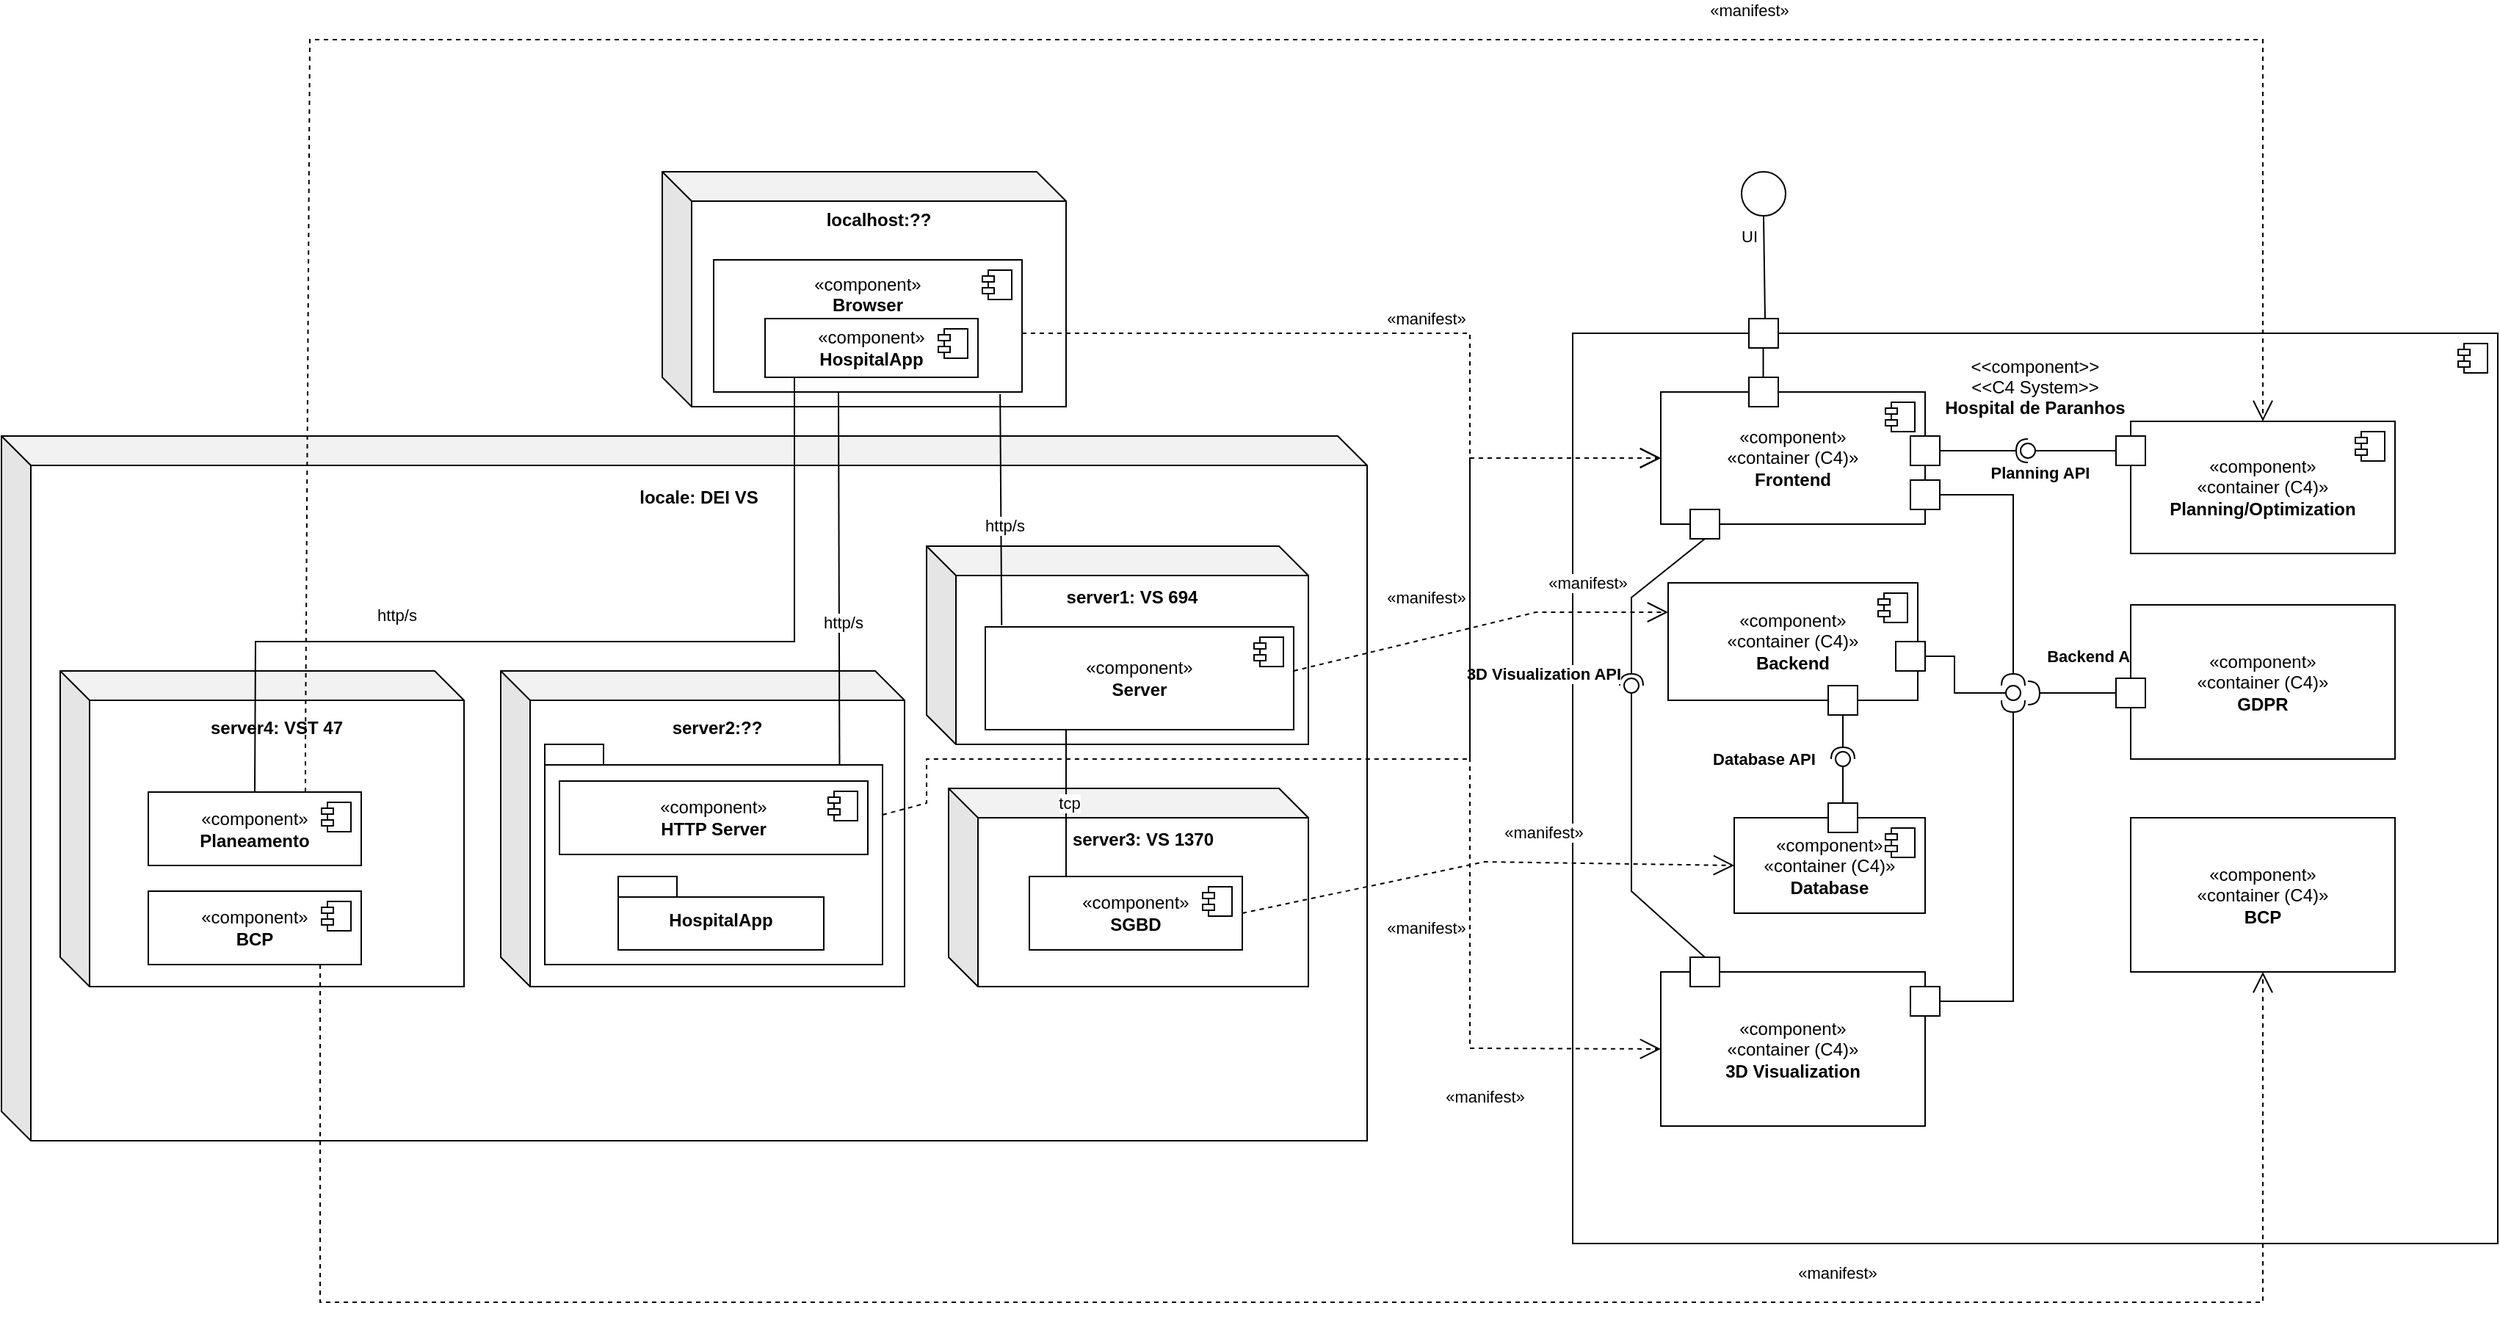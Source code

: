 <mxfile version="24.1.0" type="device">
  <diagram name="Página-1" id="HnM5bIwWVijFqjH4xQIT">
    <mxGraphModel dx="4052" dy="2742" grid="1" gridSize="10" guides="1" tooltips="1" connect="1" arrows="1" fold="1" page="1" pageScale="1" pageWidth="827" pageHeight="1169" math="0" shadow="0">
      <root>
        <mxCell id="0" />
        <mxCell id="1" parent="0" />
        <mxCell id="PLvWGhBAiXmibC5vpBiJ-1" value="&lt;b&gt;locale: DEI VS&lt;/b&gt;&lt;br&gt;&lt;div&gt;&lt;b&gt;&lt;br&gt;&lt;/b&gt;&lt;/div&gt;&lt;div&gt;&lt;b&gt;&lt;br&gt;&lt;/b&gt;&lt;/div&gt;&lt;div&gt;&lt;b&gt;&lt;br&gt;&lt;/b&gt;&lt;/div&gt;&lt;div&gt;&lt;b&gt;&lt;br&gt;&lt;/b&gt;&lt;/div&gt;&lt;div&gt;&lt;b&gt;&lt;br&gt;&lt;/b&gt;&lt;/div&gt;&lt;div&gt;&lt;b&gt;&lt;br&gt;&lt;/b&gt;&lt;/div&gt;&lt;div&gt;&lt;b&gt;&lt;br&gt;&lt;/b&gt;&lt;/div&gt;&lt;div&gt;&lt;br&gt;&lt;/div&gt;&lt;div&gt;&lt;br&gt;&lt;/div&gt;&lt;div&gt;&lt;br&gt;&lt;/div&gt;&lt;div&gt;&lt;br&gt;&lt;/div&gt;&lt;div&gt;&lt;br&gt;&lt;/div&gt;&lt;div&gt;&lt;br&gt;&lt;/div&gt;&lt;div&gt;&lt;br&gt;&lt;/div&gt;&lt;div&gt;&lt;br&gt;&lt;/div&gt;&lt;div&gt;&lt;br&gt;&lt;/div&gt;&lt;div&gt;&lt;br&gt;&lt;/div&gt;&lt;div&gt;&lt;br&gt;&lt;/div&gt;&lt;div&gt;&lt;br&gt;&lt;/div&gt;&lt;div&gt;&lt;br&gt;&lt;/div&gt;&lt;div&gt;&lt;br&gt;&lt;/div&gt;&lt;div&gt;&lt;br&gt;&lt;/div&gt;&lt;div&gt;&lt;br&gt;&lt;/div&gt;&lt;div&gt;&lt;br&gt;&lt;/div&gt;&lt;div&gt;&lt;br&gt;&lt;/div&gt;&lt;div&gt;&lt;br&gt;&lt;/div&gt;&lt;div&gt;&lt;br&gt;&lt;/div&gt;&lt;div&gt;&lt;br&gt;&lt;/div&gt;&lt;div&gt;&lt;br&gt;&lt;/div&gt;" style="shape=cube;whiteSpace=wrap;html=1;boundedLbl=1;backgroundOutline=1;darkOpacity=0.05;darkOpacity2=0.1;" vertex="1" parent="1">
          <mxGeometry x="-620" y="290" width="930" height="480" as="geometry" />
        </mxCell>
        <mxCell id="PLvWGhBAiXmibC5vpBiJ-2" value="&lt;b&gt;localhost:??&lt;/b&gt;&lt;div&gt;&lt;b&gt;&lt;br&gt;&lt;/b&gt;&lt;/div&gt;&lt;div&gt;&lt;b&gt;&lt;br&gt;&lt;/b&gt;&lt;/div&gt;&lt;div&gt;&lt;b&gt;&lt;br&gt;&lt;/b&gt;&lt;/div&gt;&lt;div&gt;&lt;b&gt;&lt;br&gt;&lt;/b&gt;&lt;/div&gt;&lt;div&gt;&lt;b&gt;&lt;br&gt;&lt;/b&gt;&lt;/div&gt;&lt;div&gt;&lt;b&gt;&lt;br&gt;&lt;/b&gt;&lt;/div&gt;&lt;div&gt;&lt;b&gt;&lt;br&gt;&lt;/b&gt;&lt;/div&gt;&lt;div&gt;&lt;br&gt;&lt;/div&gt;" style="shape=cube;whiteSpace=wrap;html=1;boundedLbl=1;backgroundOutline=1;darkOpacity=0.05;darkOpacity2=0.1;" vertex="1" parent="1">
          <mxGeometry x="-170" y="110" width="275" height="160" as="geometry" />
        </mxCell>
        <mxCell id="PLvWGhBAiXmibC5vpBiJ-3" value="«component»&lt;br&gt;&lt;b&gt;Browser&lt;/b&gt;&lt;div&gt;&lt;b&gt;&lt;br&gt;&lt;/b&gt;&lt;/div&gt;&lt;div&gt;&lt;b&gt;&lt;br&gt;&lt;/b&gt;&lt;/div&gt;&lt;div&gt;&lt;b&gt;&lt;br&gt;&lt;/b&gt;&lt;/div&gt;" style="html=1;dropTarget=0;whiteSpace=wrap;" vertex="1" parent="1">
          <mxGeometry x="-135" y="170" width="210" height="90" as="geometry" />
        </mxCell>
        <mxCell id="PLvWGhBAiXmibC5vpBiJ-4" value="" style="shape=module;jettyWidth=8;jettyHeight=4;" vertex="1" parent="PLvWGhBAiXmibC5vpBiJ-3">
          <mxGeometry x="1" width="20" height="20" relative="1" as="geometry">
            <mxPoint x="-27" y="7" as="offset" />
          </mxGeometry>
        </mxCell>
        <mxCell id="PLvWGhBAiXmibC5vpBiJ-5" value="«component»&lt;br&gt;&lt;b&gt;HospitalApp&lt;/b&gt;" style="html=1;dropTarget=0;whiteSpace=wrap;" vertex="1" parent="1">
          <mxGeometry x="-100" y="210" width="145" height="40" as="geometry" />
        </mxCell>
        <mxCell id="PLvWGhBAiXmibC5vpBiJ-6" value="" style="shape=module;jettyWidth=8;jettyHeight=4;" vertex="1" parent="PLvWGhBAiXmibC5vpBiJ-5">
          <mxGeometry x="1" width="20" height="20" relative="1" as="geometry">
            <mxPoint x="-27" y="7" as="offset" />
          </mxGeometry>
        </mxCell>
        <mxCell id="PLvWGhBAiXmibC5vpBiJ-7" value="&lt;b&gt;server2:??&lt;/b&gt;&lt;div&gt;&lt;b&gt;&lt;br&gt;&lt;/b&gt;&lt;/div&gt;&lt;div&gt;&lt;b&gt;&lt;br&gt;&lt;/b&gt;&lt;/div&gt;&lt;div&gt;&lt;b&gt;&lt;br&gt;&lt;/b&gt;&lt;/div&gt;&lt;div&gt;&lt;b&gt;&lt;br&gt;&lt;/b&gt;&lt;/div&gt;&lt;div&gt;&lt;b&gt;&lt;br&gt;&lt;/b&gt;&lt;/div&gt;&lt;div&gt;&lt;b&gt;&lt;br&gt;&lt;/b&gt;&lt;/div&gt;&lt;div&gt;&lt;b&gt;&lt;br&gt;&lt;/b&gt;&lt;/div&gt;&lt;div&gt;&lt;br&gt;&lt;/div&gt;&lt;div&gt;&lt;br&gt;&lt;/div&gt;&lt;div&gt;&lt;br&gt;&lt;/div&gt;&lt;div&gt;&lt;br&gt;&lt;/div&gt;" style="shape=cube;whiteSpace=wrap;html=1;boundedLbl=1;backgroundOutline=1;darkOpacity=0.05;darkOpacity2=0.1;" vertex="1" parent="1">
          <mxGeometry x="-280" y="450" width="275" height="215" as="geometry" />
        </mxCell>
        <mxCell id="PLvWGhBAiXmibC5vpBiJ-8" value="" style="endArrow=none;html=1;rounded=0;entryX=0.117;entryY=1.003;entryDx=0;entryDy=0;entryPerimeter=0;exitX=0.61;exitY=0.103;exitDx=0;exitDy=0;exitPerimeter=0;" edge="1" parent="1">
          <mxGeometry width="50" height="50" relative="1" as="geometry">
            <mxPoint x="-49.27" y="515.18" as="sourcePoint" />
            <mxPoint x="-50.0" y="260" as="targetPoint" />
          </mxGeometry>
        </mxCell>
        <mxCell id="PLvWGhBAiXmibC5vpBiJ-9" value="http/s" style="edgeLabel;html=1;align=center;verticalAlign=middle;resizable=0;points=[];" vertex="1" connectable="0" parent="PLvWGhBAiXmibC5vpBiJ-8">
          <mxGeometry x="-0.389" y="-2" relative="1" as="geometry">
            <mxPoint y="-20" as="offset" />
          </mxGeometry>
        </mxCell>
        <mxCell id="PLvWGhBAiXmibC5vpBiJ-10" value="&lt;b&gt;server1: VS 694&lt;/b&gt;&lt;div&gt;&lt;b&gt;&lt;br&gt;&lt;/b&gt;&lt;/div&gt;&lt;div&gt;&lt;b&gt;&lt;br&gt;&lt;/b&gt;&lt;/div&gt;&lt;div&gt;&lt;b&gt;&lt;br&gt;&lt;/b&gt;&lt;/div&gt;&lt;div&gt;&lt;b&gt;&lt;br&gt;&lt;/b&gt;&lt;/div&gt;&lt;div&gt;&lt;b&gt;&lt;br&gt;&lt;/b&gt;&lt;/div&gt;&lt;div&gt;&lt;br&gt;&lt;/div&gt;" style="shape=cube;whiteSpace=wrap;html=1;boundedLbl=1;backgroundOutline=1;darkOpacity=0.05;darkOpacity2=0.1;" vertex="1" parent="1">
          <mxGeometry x="10" y="365" width="260" height="135" as="geometry" />
        </mxCell>
        <mxCell id="PLvWGhBAiXmibC5vpBiJ-11" value="«component»&lt;br&gt;&lt;b&gt;Server&lt;/b&gt;" style="html=1;dropTarget=0;whiteSpace=wrap;" vertex="1" parent="1">
          <mxGeometry x="50" y="420" width="210" height="70" as="geometry" />
        </mxCell>
        <mxCell id="PLvWGhBAiXmibC5vpBiJ-12" value="" style="shape=module;jettyWidth=8;jettyHeight=4;" vertex="1" parent="PLvWGhBAiXmibC5vpBiJ-11">
          <mxGeometry x="1" width="20" height="20" relative="1" as="geometry">
            <mxPoint x="-27" y="7" as="offset" />
          </mxGeometry>
        </mxCell>
        <mxCell id="PLvWGhBAiXmibC5vpBiJ-13" value="" style="endArrow=none;html=1;rounded=0;entryX=0.929;entryY=1.017;entryDx=0;entryDy=0;entryPerimeter=0;exitX=0.053;exitY=-0.016;exitDx=0;exitDy=0;exitPerimeter=0;" edge="1" parent="1" source="PLvWGhBAiXmibC5vpBiJ-11" target="PLvWGhBAiXmibC5vpBiJ-3">
          <mxGeometry width="50" height="50" relative="1" as="geometry">
            <mxPoint x="60" y="365" as="sourcePoint" />
            <mxPoint x="59.5" y="305" as="targetPoint" />
          </mxGeometry>
        </mxCell>
        <mxCell id="PLvWGhBAiXmibC5vpBiJ-14" value="http/s" style="edgeLabel;html=1;align=center;verticalAlign=middle;resizable=0;points=[];" vertex="1" connectable="0" parent="PLvWGhBAiXmibC5vpBiJ-13">
          <mxGeometry x="-0.389" y="-2" relative="1" as="geometry">
            <mxPoint y="-20" as="offset" />
          </mxGeometry>
        </mxCell>
        <mxCell id="PLvWGhBAiXmibC5vpBiJ-15" value="" style="shape=folder;fontStyle=1;spacingTop=10;tabWidth=40;tabHeight=14;tabPosition=left;html=1;whiteSpace=wrap;" vertex="1" parent="1">
          <mxGeometry x="-250" y="500" width="230" height="150" as="geometry" />
        </mxCell>
        <mxCell id="PLvWGhBAiXmibC5vpBiJ-16" value="&lt;b&gt;server3: VS 1370&lt;/b&gt;&lt;div&gt;&lt;b&gt;&lt;br&gt;&lt;/b&gt;&lt;/div&gt;&lt;div&gt;&lt;b&gt;&lt;br&gt;&lt;/b&gt;&lt;/div&gt;&lt;div&gt;&lt;b&gt;&lt;br&gt;&lt;/b&gt;&lt;/div&gt;&lt;div&gt;&lt;b&gt;&lt;br&gt;&lt;/b&gt;&lt;/div&gt;&lt;div&gt;&lt;b&gt;&lt;br&gt;&lt;/b&gt;&lt;/div&gt;&lt;div&gt;&lt;br&gt;&lt;/div&gt;" style="shape=cube;whiteSpace=wrap;html=1;boundedLbl=1;backgroundOutline=1;darkOpacity=0.05;darkOpacity2=0.1;" vertex="1" parent="1">
          <mxGeometry x="25" y="530" width="245" height="135" as="geometry" />
        </mxCell>
        <mxCell id="PLvWGhBAiXmibC5vpBiJ-17" value="«component»&lt;br&gt;&lt;b&gt;SGBD&lt;/b&gt;" style="html=1;dropTarget=0;whiteSpace=wrap;" vertex="1" parent="1">
          <mxGeometry x="80" y="590" width="145" height="50" as="geometry" />
        </mxCell>
        <mxCell id="PLvWGhBAiXmibC5vpBiJ-18" value="" style="shape=module;jettyWidth=8;jettyHeight=4;" vertex="1" parent="PLvWGhBAiXmibC5vpBiJ-17">
          <mxGeometry x="1" width="20" height="20" relative="1" as="geometry">
            <mxPoint x="-27" y="7" as="offset" />
          </mxGeometry>
        </mxCell>
        <mxCell id="PLvWGhBAiXmibC5vpBiJ-19" value="" style="endArrow=none;html=1;rounded=0;entryX=0.929;entryY=1.017;entryDx=0;entryDy=0;entryPerimeter=0;" edge="1" parent="1">
          <mxGeometry width="50" height="50" relative="1" as="geometry">
            <mxPoint x="105" y="590" as="sourcePoint" />
            <mxPoint x="105" y="490" as="targetPoint" />
          </mxGeometry>
        </mxCell>
        <mxCell id="PLvWGhBAiXmibC5vpBiJ-20" value="tcp" style="edgeLabel;html=1;align=center;verticalAlign=middle;resizable=0;points=[];" vertex="1" connectable="0" parent="PLvWGhBAiXmibC5vpBiJ-19">
          <mxGeometry x="-0.389" y="-2" relative="1" as="geometry">
            <mxPoint y="-20" as="offset" />
          </mxGeometry>
        </mxCell>
        <mxCell id="PLvWGhBAiXmibC5vpBiJ-21" value="«component»&lt;br&gt;&lt;b&gt;HTTP Server&lt;/b&gt;" style="html=1;dropTarget=0;whiteSpace=wrap;" vertex="1" parent="1">
          <mxGeometry x="-240" y="525" width="210" height="50" as="geometry" />
        </mxCell>
        <mxCell id="PLvWGhBAiXmibC5vpBiJ-22" value="" style="shape=module;jettyWidth=8;jettyHeight=4;" vertex="1" parent="PLvWGhBAiXmibC5vpBiJ-21">
          <mxGeometry x="1" width="20" height="20" relative="1" as="geometry">
            <mxPoint x="-27" y="7" as="offset" />
          </mxGeometry>
        </mxCell>
        <mxCell id="PLvWGhBAiXmibC5vpBiJ-23" value="HospitalApp" style="shape=folder;fontStyle=1;spacingTop=10;tabWidth=40;tabHeight=14;tabPosition=left;html=1;whiteSpace=wrap;" vertex="1" parent="1">
          <mxGeometry x="-200" y="590" width="140" height="50" as="geometry" />
        </mxCell>
        <mxCell id="PLvWGhBAiXmibC5vpBiJ-24" value="&lt;b&gt;server4: VST 47&lt;/b&gt;&lt;div&gt;&lt;b&gt;&lt;br&gt;&lt;/b&gt;&lt;/div&gt;&lt;div&gt;&lt;b&gt;&lt;br&gt;&lt;/b&gt;&lt;/div&gt;&lt;div&gt;&lt;b&gt;&lt;br&gt;&lt;/b&gt;&lt;/div&gt;&lt;div&gt;&lt;b&gt;&lt;br&gt;&lt;/b&gt;&lt;/div&gt;&lt;div&gt;&lt;b&gt;&lt;br&gt;&lt;/b&gt;&lt;/div&gt;&lt;div&gt;&lt;b&gt;&lt;br&gt;&lt;/b&gt;&lt;/div&gt;&lt;div&gt;&lt;b&gt;&lt;br&gt;&lt;/b&gt;&lt;/div&gt;&lt;div&gt;&lt;br&gt;&lt;/div&gt;&lt;div&gt;&lt;br&gt;&lt;/div&gt;&lt;div&gt;&lt;br&gt;&lt;/div&gt;&lt;div&gt;&lt;br&gt;&lt;/div&gt;" style="shape=cube;whiteSpace=wrap;html=1;boundedLbl=1;backgroundOutline=1;darkOpacity=0.05;darkOpacity2=0.1;" vertex="1" parent="1">
          <mxGeometry x="-580" y="450" width="275" height="215" as="geometry" />
        </mxCell>
        <mxCell id="PLvWGhBAiXmibC5vpBiJ-25" value="«component»&lt;br&gt;&lt;b&gt;BCP&lt;/b&gt;" style="html=1;dropTarget=0;whiteSpace=wrap;" vertex="1" parent="1">
          <mxGeometry x="-520" y="600" width="145" height="50" as="geometry" />
        </mxCell>
        <mxCell id="PLvWGhBAiXmibC5vpBiJ-26" value="" style="shape=module;jettyWidth=8;jettyHeight=4;" vertex="1" parent="PLvWGhBAiXmibC5vpBiJ-25">
          <mxGeometry x="1" width="20" height="20" relative="1" as="geometry">
            <mxPoint x="-27" y="7" as="offset" />
          </mxGeometry>
        </mxCell>
        <mxCell id="PLvWGhBAiXmibC5vpBiJ-27" value="«component»&lt;br&gt;&lt;b&gt;Planeamento&lt;/b&gt;" style="html=1;dropTarget=0;whiteSpace=wrap;" vertex="1" parent="1">
          <mxGeometry x="-520" y="532.5" width="145" height="50" as="geometry" />
        </mxCell>
        <mxCell id="PLvWGhBAiXmibC5vpBiJ-28" value="" style="shape=module;jettyWidth=8;jettyHeight=4;" vertex="1" parent="PLvWGhBAiXmibC5vpBiJ-27">
          <mxGeometry x="1" width="20" height="20" relative="1" as="geometry">
            <mxPoint x="-27" y="7" as="offset" />
          </mxGeometry>
        </mxCell>
        <mxCell id="PLvWGhBAiXmibC5vpBiJ-29" value="" style="endArrow=none;html=1;rounded=0;entryX=0.117;entryY=1.003;entryDx=0;entryDy=0;entryPerimeter=0;exitX=0.5;exitY=0;exitDx=0;exitDy=0;" edge="1" parent="1" source="PLvWGhBAiXmibC5vpBiJ-27">
          <mxGeometry width="50" height="50" relative="1" as="geometry">
            <mxPoint x="-79.27" y="505.18" as="sourcePoint" />
            <mxPoint x="-80.0" y="250" as="targetPoint" />
            <Array as="points">
              <mxPoint x="-447" y="430" />
              <mxPoint x="-80" y="430" />
            </Array>
          </mxGeometry>
        </mxCell>
        <mxCell id="PLvWGhBAiXmibC5vpBiJ-30" value="http/s" style="edgeLabel;html=1;align=center;verticalAlign=middle;resizable=0;points=[];" vertex="1" connectable="0" parent="PLvWGhBAiXmibC5vpBiJ-29">
          <mxGeometry x="-0.389" y="-2" relative="1" as="geometry">
            <mxPoint y="-20" as="offset" />
          </mxGeometry>
        </mxCell>
        <mxCell id="PLvWGhBAiXmibC5vpBiJ-31" value="&amp;lt;&amp;lt;component&amp;gt;&amp;gt;&lt;div&gt;&amp;lt;&amp;lt;C4 System&amp;gt;&amp;gt;&lt;br&gt;&lt;b&gt;Hospital de Paranhos&lt;/b&gt;&lt;/div&gt;&lt;div&gt;&lt;b&gt;&lt;br&gt;&lt;/b&gt;&lt;/div&gt;&lt;div&gt;&lt;b&gt;&lt;br&gt;&lt;/b&gt;&lt;/div&gt;&lt;div&gt;&lt;b&gt;&lt;br&gt;&lt;/b&gt;&lt;/div&gt;&lt;div&gt;&lt;b&gt;&lt;br&gt;&lt;/b&gt;&lt;/div&gt;&lt;div&gt;&lt;b&gt;&lt;br&gt;&lt;/b&gt;&lt;/div&gt;&lt;div&gt;&lt;b&gt;&lt;br&gt;&lt;/b&gt;&lt;/div&gt;&lt;div&gt;&lt;b&gt;&lt;br&gt;&lt;/b&gt;&lt;/div&gt;&lt;div&gt;&lt;b&gt;&lt;br&gt;&lt;/b&gt;&lt;/div&gt;&lt;div&gt;&lt;b&gt;&lt;br&gt;&lt;/b&gt;&lt;/div&gt;&lt;div&gt;&lt;b&gt;&lt;br&gt;&lt;/b&gt;&lt;/div&gt;&lt;div&gt;&lt;b&gt;&lt;br&gt;&lt;/b&gt;&lt;/div&gt;&lt;div&gt;&lt;b&gt;&lt;br&gt;&lt;/b&gt;&lt;/div&gt;&lt;div&gt;&lt;b&gt;&lt;br&gt;&lt;/b&gt;&lt;/div&gt;&lt;div&gt;&lt;b&gt;&lt;br&gt;&lt;/b&gt;&lt;/div&gt;&lt;div&gt;&lt;b&gt;&lt;br&gt;&lt;/b&gt;&lt;/div&gt;&lt;div&gt;&lt;b&gt;&lt;br&gt;&lt;/b&gt;&lt;/div&gt;&lt;div&gt;&lt;b&gt;&lt;br&gt;&lt;/b&gt;&lt;/div&gt;&lt;div&gt;&lt;b&gt;&lt;br&gt;&lt;/b&gt;&lt;/div&gt;&lt;div&gt;&lt;b&gt;&lt;br&gt;&lt;/b&gt;&lt;/div&gt;&lt;div&gt;&lt;b&gt;&lt;br&gt;&lt;/b&gt;&lt;/div&gt;&lt;div&gt;&lt;b&gt;&lt;br&gt;&lt;/b&gt;&lt;/div&gt;&lt;div&gt;&lt;b&gt;&lt;br&gt;&lt;/b&gt;&lt;/div&gt;&lt;div&gt;&lt;b&gt;&lt;br&gt;&lt;/b&gt;&lt;/div&gt;&lt;div&gt;&lt;b&gt;&lt;br&gt;&lt;/b&gt;&lt;/div&gt;&lt;div&gt;&lt;b&gt;&lt;br&gt;&lt;/b&gt;&lt;/div&gt;&lt;div&gt;&lt;b&gt;&lt;br&gt;&lt;/b&gt;&lt;/div&gt;&lt;div&gt;&lt;b&gt;&lt;br&gt;&lt;/b&gt;&lt;/div&gt;&lt;div&gt;&lt;b&gt;&lt;br&gt;&lt;/b&gt;&lt;/div&gt;&lt;div&gt;&lt;b&gt;&lt;br&gt;&lt;/b&gt;&lt;/div&gt;&lt;div&gt;&lt;b&gt;&lt;br&gt;&lt;/b&gt;&lt;/div&gt;&lt;div&gt;&lt;br&gt;&lt;/div&gt;&lt;div&gt;&lt;br&gt;&lt;/div&gt;&lt;div&gt;&lt;br&gt;&lt;/div&gt;&lt;div&gt;&lt;br&gt;&lt;/div&gt;&lt;div&gt;&lt;br&gt;&lt;/div&gt;&lt;div&gt;&lt;br&gt;&lt;/div&gt;&lt;div&gt;&lt;br&gt;&lt;/div&gt;&lt;div&gt;&lt;br&gt;&lt;/div&gt;" style="html=1;dropTarget=0;whiteSpace=wrap;" vertex="1" parent="1">
          <mxGeometry x="450" y="220" width="630" height="620" as="geometry" />
        </mxCell>
        <mxCell id="PLvWGhBAiXmibC5vpBiJ-32" value="" style="shape=module;jettyWidth=8;jettyHeight=4;" vertex="1" parent="PLvWGhBAiXmibC5vpBiJ-31">
          <mxGeometry x="1" width="20" height="20" relative="1" as="geometry">
            <mxPoint x="-27" y="7" as="offset" />
          </mxGeometry>
        </mxCell>
        <mxCell id="PLvWGhBAiXmibC5vpBiJ-33" value="" style="verticalLabelPosition=bottom;verticalAlign=top;html=1;shape=mxgraph.basic.rect;fillColor2=none;strokeWidth=1;size=20;indent=5;" vertex="1" parent="1">
          <mxGeometry x="570" y="210" width="20" height="20" as="geometry" />
        </mxCell>
        <mxCell id="PLvWGhBAiXmibC5vpBiJ-34" value="" style="endArrow=none;html=1;rounded=0;exitX=0.488;exitY=0.015;exitDx=0;exitDy=0;exitPerimeter=0;entryX=0.488;entryY=1.026;entryDx=0;entryDy=0;entryPerimeter=0;" edge="1" parent="1" source="PLvWGhBAiXmibC5vpBiJ-53" target="PLvWGhBAiXmibC5vpBiJ-33">
          <mxGeometry width="50" height="50" relative="1" as="geometry">
            <mxPoint x="640" y="310" as="sourcePoint" />
            <mxPoint x="690" y="260" as="targetPoint" />
          </mxGeometry>
        </mxCell>
        <mxCell id="PLvWGhBAiXmibC5vpBiJ-35" value="" style="ellipse;whiteSpace=wrap;html=1;align=center;aspect=fixed;fillColor=none;strokeColor=none;resizable=0;perimeter=centerPerimeter;rotatable=0;allowArrows=0;points=[];outlineConnect=1;" vertex="1" parent="1">
          <mxGeometry x="600" y="330" width="10" height="10" as="geometry" />
        </mxCell>
        <mxCell id="PLvWGhBAiXmibC5vpBiJ-36" value="" style="ellipse;whiteSpace=wrap;html=1;aspect=fixed;" vertex="1" parent="1">
          <mxGeometry x="565" y="110" width="30" height="30" as="geometry" />
        </mxCell>
        <mxCell id="PLvWGhBAiXmibC5vpBiJ-37" value="" style="endArrow=none;html=1;rounded=0;entryX=0.5;entryY=1;entryDx=0;entryDy=0;exitX=0.55;exitY=0.011;exitDx=0;exitDy=0;exitPerimeter=0;" edge="1" parent="1" source="PLvWGhBAiXmibC5vpBiJ-33" target="PLvWGhBAiXmibC5vpBiJ-36">
          <mxGeometry width="50" height="50" relative="1" as="geometry">
            <mxPoint x="550" y="220" as="sourcePoint" />
            <mxPoint x="600" y="170" as="targetPoint" />
          </mxGeometry>
        </mxCell>
        <mxCell id="PLvWGhBAiXmibC5vpBiJ-38" value="UI" style="edgeLabel;html=1;align=center;verticalAlign=middle;resizable=0;points=[];" vertex="1" connectable="0" parent="PLvWGhBAiXmibC5vpBiJ-37">
          <mxGeometry x="0.73" y="1" relative="1" as="geometry">
            <mxPoint x="-9" y="4" as="offset" />
          </mxGeometry>
        </mxCell>
        <mxCell id="PLvWGhBAiXmibC5vpBiJ-39" value="«component»&lt;div&gt;«container (C4)»&lt;br&gt;&lt;b&gt;Planning/Optimization&lt;/b&gt;&lt;/div&gt;" style="html=1;dropTarget=0;whiteSpace=wrap;" vertex="1" parent="1">
          <mxGeometry x="830" y="280" width="180" height="90" as="geometry" />
        </mxCell>
        <mxCell id="PLvWGhBAiXmibC5vpBiJ-40" value="" style="shape=module;jettyWidth=8;jettyHeight=4;" vertex="1" parent="PLvWGhBAiXmibC5vpBiJ-39">
          <mxGeometry x="1" width="20" height="20" relative="1" as="geometry">
            <mxPoint x="-27" y="7" as="offset" />
          </mxGeometry>
        </mxCell>
        <mxCell id="PLvWGhBAiXmibC5vpBiJ-41" value="«component»&lt;div&gt;«container (C4)»&lt;br&gt;&lt;b&gt;Frontend&lt;/b&gt;&lt;/div&gt;" style="html=1;dropTarget=0;whiteSpace=wrap;" vertex="1" parent="1">
          <mxGeometry x="510" y="260" width="180" height="90" as="geometry" />
        </mxCell>
        <mxCell id="PLvWGhBAiXmibC5vpBiJ-42" value="" style="shape=module;jettyWidth=8;jettyHeight=4;" vertex="1" parent="PLvWGhBAiXmibC5vpBiJ-41">
          <mxGeometry x="1" width="20" height="20" relative="1" as="geometry">
            <mxPoint x="-27" y="7" as="offset" />
          </mxGeometry>
        </mxCell>
        <mxCell id="PLvWGhBAiXmibC5vpBiJ-43" value="" style="rounded=0;orthogonalLoop=1;jettySize=auto;html=1;endArrow=halfCircle;endFill=0;endSize=6;strokeWidth=1;sketch=0;exitX=1;exitY=0.5;exitDx=0;exitDy=0;" edge="1" parent="1" source="PLvWGhBAiXmibC5vpBiJ-47">
          <mxGeometry relative="1" as="geometry">
            <mxPoint x="690" y="324.83" as="sourcePoint" />
            <mxPoint x="760" y="300" as="targetPoint" />
          </mxGeometry>
        </mxCell>
        <mxCell id="PLvWGhBAiXmibC5vpBiJ-44" value="" style="rounded=0;orthogonalLoop=1;jettySize=auto;html=1;endArrow=oval;endFill=0;sketch=0;sourcePerimeterSpacing=0;targetPerimeterSpacing=0;endSize=10;exitX=0;exitY=0.5;exitDx=0;exitDy=0;" edge="1" parent="1" source="PLvWGhBAiXmibC5vpBiJ-48">
          <mxGeometry relative="1" as="geometry">
            <mxPoint x="830" y="324.83" as="sourcePoint" />
            <mxPoint x="760" y="300" as="targetPoint" />
          </mxGeometry>
        </mxCell>
        <mxCell id="PLvWGhBAiXmibC5vpBiJ-45" value="&lt;b&gt;Planning API&lt;/b&gt;" style="edgeLabel;html=1;align=center;verticalAlign=middle;resizable=0;points=[];" vertex="1" connectable="0" parent="PLvWGhBAiXmibC5vpBiJ-44">
          <mxGeometry x="0.748" relative="1" as="geometry">
            <mxPoint y="15" as="offset" />
          </mxGeometry>
        </mxCell>
        <mxCell id="PLvWGhBAiXmibC5vpBiJ-46" value="" style="ellipse;whiteSpace=wrap;html=1;align=center;aspect=fixed;fillColor=none;strokeColor=none;resizable=0;perimeter=centerPerimeter;rotatable=0;allowArrows=0;points=[];outlineConnect=1;" vertex="1" parent="1">
          <mxGeometry x="775" y="360" width="10" height="10" as="geometry" />
        </mxCell>
        <mxCell id="PLvWGhBAiXmibC5vpBiJ-47" value="" style="rounded=0;whiteSpace=wrap;html=1;" vertex="1" parent="1">
          <mxGeometry x="680" y="290" width="20" height="20" as="geometry" />
        </mxCell>
        <mxCell id="PLvWGhBAiXmibC5vpBiJ-48" value="" style="rounded=0;whiteSpace=wrap;html=1;" vertex="1" parent="1">
          <mxGeometry x="820" y="290" width="20" height="20" as="geometry" />
        </mxCell>
        <mxCell id="PLvWGhBAiXmibC5vpBiJ-49" value="" style="rounded=0;orthogonalLoop=1;jettySize=auto;html=1;endArrow=halfCircle;endFill=0;endSize=6;strokeWidth=1;sketch=0;exitX=1;exitY=0.5;exitDx=0;exitDy=0;" edge="1" parent="1" source="PLvWGhBAiXmibC5vpBiJ-64">
          <mxGeometry relative="1" as="geometry">
            <mxPoint x="720" y="520" as="sourcePoint" />
            <mxPoint x="750" y="470" as="targetPoint" />
            <Array as="points">
              <mxPoint x="750" y="675" />
              <mxPoint x="750" y="490" />
            </Array>
          </mxGeometry>
        </mxCell>
        <mxCell id="PLvWGhBAiXmibC5vpBiJ-50" value="" style="rounded=0;orthogonalLoop=1;jettySize=auto;html=1;endArrow=oval;endFill=0;sketch=0;sourcePerimeterSpacing=0;targetPerimeterSpacing=0;endSize=10;exitX=1;exitY=0.5;exitDx=0;exitDy=0;" edge="1" parent="1" source="PLvWGhBAiXmibC5vpBiJ-67">
          <mxGeometry relative="1" as="geometry">
            <mxPoint x="830" y="464.83" as="sourcePoint" />
            <mxPoint x="750" y="465" as="targetPoint" />
            <Array as="points">
              <mxPoint x="710" y="440" />
              <mxPoint x="710" y="465" />
            </Array>
          </mxGeometry>
        </mxCell>
        <mxCell id="PLvWGhBAiXmibC5vpBiJ-51" value="&lt;b&gt;Backend API&lt;/b&gt;" style="edgeLabel;html=1;align=center;verticalAlign=middle;resizable=0;points=[];" vertex="1" connectable="0" parent="PLvWGhBAiXmibC5vpBiJ-50">
          <mxGeometry x="0.748" relative="1" as="geometry">
            <mxPoint x="66" y="-25" as="offset" />
          </mxGeometry>
        </mxCell>
        <mxCell id="PLvWGhBAiXmibC5vpBiJ-52" value="" style="ellipse;whiteSpace=wrap;html=1;align=center;aspect=fixed;fillColor=none;strokeColor=none;resizable=0;perimeter=centerPerimeter;rotatable=0;allowArrows=0;points=[];outlineConnect=1;" vertex="1" parent="1">
          <mxGeometry x="800" y="470" width="10" height="10" as="geometry" />
        </mxCell>
        <mxCell id="PLvWGhBAiXmibC5vpBiJ-53" value="" style="verticalLabelPosition=bottom;verticalAlign=top;html=1;shape=mxgraph.basic.rect;fillColor2=none;strokeWidth=1;size=1.2;indent=0;" vertex="1" parent="1">
          <mxGeometry x="570" y="250" width="20" height="20" as="geometry" />
        </mxCell>
        <mxCell id="PLvWGhBAiXmibC5vpBiJ-54" value="«component»&lt;br&gt;«container (C4)»&lt;div&gt;&lt;b&gt;3D Visualization&lt;/b&gt;&lt;/div&gt;" style="rounded=0;whiteSpace=wrap;html=1;" vertex="1" parent="1">
          <mxGeometry x="510" y="655" width="180" height="105" as="geometry" />
        </mxCell>
        <mxCell id="PLvWGhBAiXmibC5vpBiJ-55" value="«component»&lt;br&gt;«container (C4)»&lt;div&gt;&lt;b&gt;GDPR&lt;/b&gt;&lt;/div&gt;" style="rounded=0;whiteSpace=wrap;html=1;" vertex="1" parent="1">
          <mxGeometry x="830" y="405" width="180" height="105" as="geometry" />
        </mxCell>
        <mxCell id="PLvWGhBAiXmibC5vpBiJ-56" value="" style="rounded=0;whiteSpace=wrap;html=1;" vertex="1" parent="1">
          <mxGeometry x="820" y="455" width="20" height="20" as="geometry" />
        </mxCell>
        <mxCell id="PLvWGhBAiXmibC5vpBiJ-57" value="" style="rounded=0;orthogonalLoop=1;jettySize=auto;html=1;endArrow=halfCircle;endFill=0;endSize=6;strokeWidth=1;sketch=0;fontSize=12;curved=1;exitX=0;exitY=0.5;exitDx=0;exitDy=0;" edge="1" parent="1" source="PLvWGhBAiXmibC5vpBiJ-56">
          <mxGeometry relative="1" as="geometry">
            <mxPoint x="830" y="335" as="sourcePoint" />
            <mxPoint x="760" y="465" as="targetPoint" />
          </mxGeometry>
        </mxCell>
        <mxCell id="PLvWGhBAiXmibC5vpBiJ-58" value="" style="rounded=0;whiteSpace=wrap;html=1;" vertex="1" parent="1">
          <mxGeometry x="530" y="645" width="20" height="20" as="geometry" />
        </mxCell>
        <mxCell id="PLvWGhBAiXmibC5vpBiJ-59" value="" style="rounded=0;whiteSpace=wrap;html=1;" vertex="1" parent="1">
          <mxGeometry x="530" y="340" width="20" height="20" as="geometry" />
        </mxCell>
        <mxCell id="PLvWGhBAiXmibC5vpBiJ-60" value="" style="rounded=0;orthogonalLoop=1;jettySize=auto;html=1;endArrow=halfCircle;endFill=0;endSize=6;strokeWidth=1;sketch=0;exitX=0.5;exitY=1;exitDx=0;exitDy=0;" edge="1" parent="1" source="PLvWGhBAiXmibC5vpBiJ-59">
          <mxGeometry relative="1" as="geometry">
            <mxPoint x="460" y="440" as="sourcePoint" />
            <mxPoint x="490" y="460" as="targetPoint" />
            <Array as="points">
              <mxPoint x="490" y="400" />
            </Array>
          </mxGeometry>
        </mxCell>
        <mxCell id="PLvWGhBAiXmibC5vpBiJ-61" value="" style="rounded=0;orthogonalLoop=1;jettySize=auto;html=1;endArrow=oval;endFill=0;sketch=0;sourcePerimeterSpacing=0;targetPerimeterSpacing=0;endSize=10;exitX=0.5;exitY=0;exitDx=0;exitDy=0;" edge="1" parent="1" source="PLvWGhBAiXmibC5vpBiJ-58">
          <mxGeometry relative="1" as="geometry">
            <mxPoint x="600" y="440" as="sourcePoint" />
            <mxPoint x="490" y="460" as="targetPoint" />
            <Array as="points">
              <mxPoint x="490" y="600" />
            </Array>
          </mxGeometry>
        </mxCell>
        <mxCell id="PLvWGhBAiXmibC5vpBiJ-62" value="&lt;b&gt;3D Visualization API&lt;/b&gt;" style="edgeLabel;html=1;align=center;verticalAlign=middle;resizable=0;points=[];" vertex="1" connectable="0" parent="PLvWGhBAiXmibC5vpBiJ-61">
          <mxGeometry x="0.748" relative="1" as="geometry">
            <mxPoint x="-60" y="-35" as="offset" />
          </mxGeometry>
        </mxCell>
        <mxCell id="PLvWGhBAiXmibC5vpBiJ-63" value="«component»&lt;br&gt;«container (C4)»&lt;div&gt;&lt;b&gt;BCP&lt;/b&gt;&lt;/div&gt;" style="rounded=0;whiteSpace=wrap;html=1;" vertex="1" parent="1">
          <mxGeometry x="830" y="550" width="180" height="105" as="geometry" />
        </mxCell>
        <mxCell id="PLvWGhBAiXmibC5vpBiJ-64" value="" style="rounded=0;whiteSpace=wrap;html=1;" vertex="1" parent="1">
          <mxGeometry x="680" y="665" width="20" height="20" as="geometry" />
        </mxCell>
        <mxCell id="PLvWGhBAiXmibC5vpBiJ-65" value="«component»&lt;div&gt;«container (C4)»&lt;br&gt;&lt;b&gt;Backend&lt;/b&gt;&lt;/div&gt;" style="html=1;dropTarget=0;whiteSpace=wrap;" vertex="1" parent="1">
          <mxGeometry x="515" y="390" width="170" height="80" as="geometry" />
        </mxCell>
        <mxCell id="PLvWGhBAiXmibC5vpBiJ-66" value="" style="shape=module;jettyWidth=8;jettyHeight=4;" vertex="1" parent="PLvWGhBAiXmibC5vpBiJ-65">
          <mxGeometry x="1" width="20" height="20" relative="1" as="geometry">
            <mxPoint x="-27" y="7" as="offset" />
          </mxGeometry>
        </mxCell>
        <mxCell id="PLvWGhBAiXmibC5vpBiJ-67" value="" style="rounded=0;whiteSpace=wrap;html=1;" vertex="1" parent="1">
          <mxGeometry x="670" y="430" width="20" height="20" as="geometry" />
        </mxCell>
        <mxCell id="PLvWGhBAiXmibC5vpBiJ-68" value="" style="rounded=0;whiteSpace=wrap;html=1;" vertex="1" parent="1">
          <mxGeometry x="680" y="320" width="20" height="20" as="geometry" />
        </mxCell>
        <mxCell id="PLvWGhBAiXmibC5vpBiJ-69" value="" style="rounded=0;orthogonalLoop=1;jettySize=auto;html=1;endArrow=halfCircle;endFill=0;endSize=6;strokeWidth=1;sketch=0;exitX=1;exitY=0.5;exitDx=0;exitDy=0;" edge="1" parent="1" source="PLvWGhBAiXmibC5vpBiJ-68">
          <mxGeometry relative="1" as="geometry">
            <mxPoint x="550" y="370" as="sourcePoint" />
            <mxPoint x="750" y="460" as="targetPoint" />
            <Array as="points">
              <mxPoint x="750" y="330" />
              <mxPoint x="750" y="370" />
            </Array>
          </mxGeometry>
        </mxCell>
        <mxCell id="PLvWGhBAiXmibC5vpBiJ-70" value="«component»&lt;div&gt;«container (C4)»&lt;br&gt;&lt;b&gt;Database&lt;/b&gt;&lt;/div&gt;" style="html=1;dropTarget=0;whiteSpace=wrap;" vertex="1" parent="1">
          <mxGeometry x="560" y="550" width="130" height="65" as="geometry" />
        </mxCell>
        <mxCell id="PLvWGhBAiXmibC5vpBiJ-71" value="" style="shape=module;jettyWidth=8;jettyHeight=4;" vertex="1" parent="PLvWGhBAiXmibC5vpBiJ-70">
          <mxGeometry x="1" width="20" height="20" relative="1" as="geometry">
            <mxPoint x="-27" y="7" as="offset" />
          </mxGeometry>
        </mxCell>
        <mxCell id="PLvWGhBAiXmibC5vpBiJ-72" value="" style="rounded=0;whiteSpace=wrap;html=1;" vertex="1" parent="1">
          <mxGeometry x="624" y="460" width="20" height="20" as="geometry" />
        </mxCell>
        <mxCell id="PLvWGhBAiXmibC5vpBiJ-73" value="" style="rounded=0;whiteSpace=wrap;html=1;" vertex="1" parent="1">
          <mxGeometry x="624" y="540" width="20" height="20" as="geometry" />
        </mxCell>
        <mxCell id="PLvWGhBAiXmibC5vpBiJ-74" value="" style="rounded=0;orthogonalLoop=1;jettySize=auto;html=1;endArrow=halfCircle;endFill=0;endSize=6;strokeWidth=1;sketch=0;exitX=0.5;exitY=1;exitDx=0;exitDy=0;" edge="1" parent="1" source="PLvWGhBAiXmibC5vpBiJ-72">
          <mxGeometry relative="1" as="geometry">
            <mxPoint x="710" y="310" as="sourcePoint" />
            <mxPoint x="634" y="510" as="targetPoint" />
          </mxGeometry>
        </mxCell>
        <mxCell id="PLvWGhBAiXmibC5vpBiJ-75" value="" style="rounded=0;orthogonalLoop=1;jettySize=auto;html=1;endArrow=oval;endFill=0;sketch=0;sourcePerimeterSpacing=0;targetPerimeterSpacing=0;endSize=10;exitX=0.5;exitY=0;exitDx=0;exitDy=0;" edge="1" parent="1" source="PLvWGhBAiXmibC5vpBiJ-73">
          <mxGeometry relative="1" as="geometry">
            <mxPoint x="830" y="310" as="sourcePoint" />
            <mxPoint x="634" y="510" as="targetPoint" />
          </mxGeometry>
        </mxCell>
        <mxCell id="PLvWGhBAiXmibC5vpBiJ-76" value="&lt;b&gt;Database API&lt;/b&gt;" style="edgeLabel;html=1;align=center;verticalAlign=middle;resizable=0;points=[];" vertex="1" connectable="0" parent="PLvWGhBAiXmibC5vpBiJ-75">
          <mxGeometry x="0.748" relative="1" as="geometry">
            <mxPoint x="-54" y="-4" as="offset" />
          </mxGeometry>
        </mxCell>
        <mxCell id="PLvWGhBAiXmibC5vpBiJ-77" value="«manifest»" style="endArrow=open;endSize=12;dashed=1;html=1;rounded=0;entryX=0;entryY=0.5;entryDx=0;entryDy=0;" edge="1" parent="1" target="PLvWGhBAiXmibC5vpBiJ-41">
          <mxGeometry x="0.058" y="10" width="160" relative="1" as="geometry">
            <mxPoint x="75" y="220" as="sourcePoint" />
            <mxPoint x="235" y="220" as="targetPoint" />
            <Array as="points">
              <mxPoint x="380" y="220" />
              <mxPoint x="380" y="305" />
            </Array>
            <mxPoint as="offset" />
          </mxGeometry>
        </mxCell>
        <mxCell id="PLvWGhBAiXmibC5vpBiJ-78" value="«manifest»" style="endArrow=open;endSize=12;dashed=1;html=1;rounded=0;entryX=0;entryY=0.5;entryDx=0;entryDy=0;exitX=0;exitY=0;exitDx=230;exitDy=48;exitPerimeter=0;" edge="1" parent="1" source="PLvWGhBAiXmibC5vpBiJ-15">
          <mxGeometry x="0.413" y="30" width="160" relative="1" as="geometry">
            <mxPoint x="75" y="220" as="sourcePoint" />
            <mxPoint x="510" y="305" as="targetPoint" />
            <Array as="points">
              <mxPoint x="10" y="540" />
              <mxPoint x="10" y="510" />
              <mxPoint x="380" y="510" />
              <mxPoint x="380" y="305" />
            </Array>
            <mxPoint as="offset" />
          </mxGeometry>
        </mxCell>
        <mxCell id="PLvWGhBAiXmibC5vpBiJ-79" value="«manifest»" style="endArrow=open;endSize=12;dashed=1;html=1;rounded=0;entryX=0;entryY=0.5;entryDx=0;entryDy=0;" edge="1" parent="1" target="PLvWGhBAiXmibC5vpBiJ-54">
          <mxGeometry x="0.74" y="-33" width="160" relative="1" as="geometry">
            <mxPoint x="75" y="220" as="sourcePoint" />
            <mxPoint x="510" y="305" as="targetPoint" />
            <Array as="points">
              <mxPoint x="380" y="220" />
              <mxPoint x="380" y="707" />
            </Array>
            <mxPoint as="offset" />
          </mxGeometry>
        </mxCell>
        <mxCell id="PLvWGhBAiXmibC5vpBiJ-81" value="«manifest»" style="edgeLabel;html=1;align=center;verticalAlign=middle;resizable=0;points=[];" vertex="1" connectable="0" parent="PLvWGhBAiXmibC5vpBiJ-79">
          <mxGeometry x="0.479" y="3" relative="1" as="geometry">
            <mxPoint x="-33" y="28" as="offset" />
          </mxGeometry>
        </mxCell>
        <mxCell id="PLvWGhBAiXmibC5vpBiJ-82" value="«manifest»" style="endArrow=open;endSize=12;dashed=1;html=1;rounded=0;entryX=0;entryY=0.5;entryDx=0;entryDy=0;exitX=1;exitY=0.5;exitDx=0;exitDy=0;" edge="1" parent="1" source="PLvWGhBAiXmibC5vpBiJ-17" target="PLvWGhBAiXmibC5vpBiJ-70">
          <mxGeometry x="0.231" y="21" width="160" relative="1" as="geometry">
            <mxPoint x="85" y="230" as="sourcePoint" />
            <mxPoint x="520" y="718" as="targetPoint" />
            <Array as="points">
              <mxPoint x="390" y="580" />
            </Array>
            <mxPoint as="offset" />
          </mxGeometry>
        </mxCell>
        <mxCell id="PLvWGhBAiXmibC5vpBiJ-84" value="«manifest»" style="endArrow=open;endSize=12;dashed=1;html=1;rounded=0;exitX=1;exitY=0.5;exitDx=0;exitDy=0;entryX=0;entryY=0.25;entryDx=0;entryDy=0;" edge="1" parent="1" target="PLvWGhBAiXmibC5vpBiJ-65">
          <mxGeometry x="0.577" y="20" width="160" relative="1" as="geometry">
            <mxPoint x="260" y="450" as="sourcePoint" />
            <mxPoint x="520" y="418" as="targetPoint" />
            <Array as="points">
              <mxPoint x="425" y="410" />
            </Array>
            <mxPoint as="offset" />
          </mxGeometry>
        </mxCell>
        <mxCell id="PLvWGhBAiXmibC5vpBiJ-87" value="«manifest»" style="endArrow=open;endSize=12;dashed=1;html=1;rounded=0;entryX=0.5;entryY=0;entryDx=0;entryDy=0;exitX=0;exitY=0;exitDx=230;exitDy=48;exitPerimeter=0;" edge="1" parent="1" target="PLvWGhBAiXmibC5vpBiJ-39">
          <mxGeometry x="0.42" y="20" width="160" relative="1" as="geometry">
            <mxPoint x="-413" y="532.5" as="sourcePoint" />
            <mxPoint x="117" y="289.5" as="targetPoint" />
            <Array as="points">
              <mxPoint x="-413" y="520" />
              <mxPoint x="-413" y="500" />
              <mxPoint x="-410" y="20" />
              <mxPoint x="920" y="20" />
            </Array>
            <mxPoint as="offset" />
          </mxGeometry>
        </mxCell>
        <mxCell id="PLvWGhBAiXmibC5vpBiJ-88" value="«manifest»" style="endArrow=open;endSize=12;dashed=1;html=1;rounded=0;entryX=0.5;entryY=1;entryDx=0;entryDy=0;exitX=0;exitY=0;exitDx=230;exitDy=48;exitPerimeter=0;" edge="1" parent="1" target="PLvWGhBAiXmibC5vpBiJ-63">
          <mxGeometry x="0.42" y="20" width="160" relative="1" as="geometry">
            <mxPoint x="-403" y="650" as="sourcePoint" />
            <mxPoint x="930" y="397.5" as="targetPoint" />
            <Array as="points">
              <mxPoint x="-403" y="880" />
              <mxPoint x="920" y="880" />
            </Array>
            <mxPoint as="offset" />
          </mxGeometry>
        </mxCell>
      </root>
    </mxGraphModel>
  </diagram>
</mxfile>
